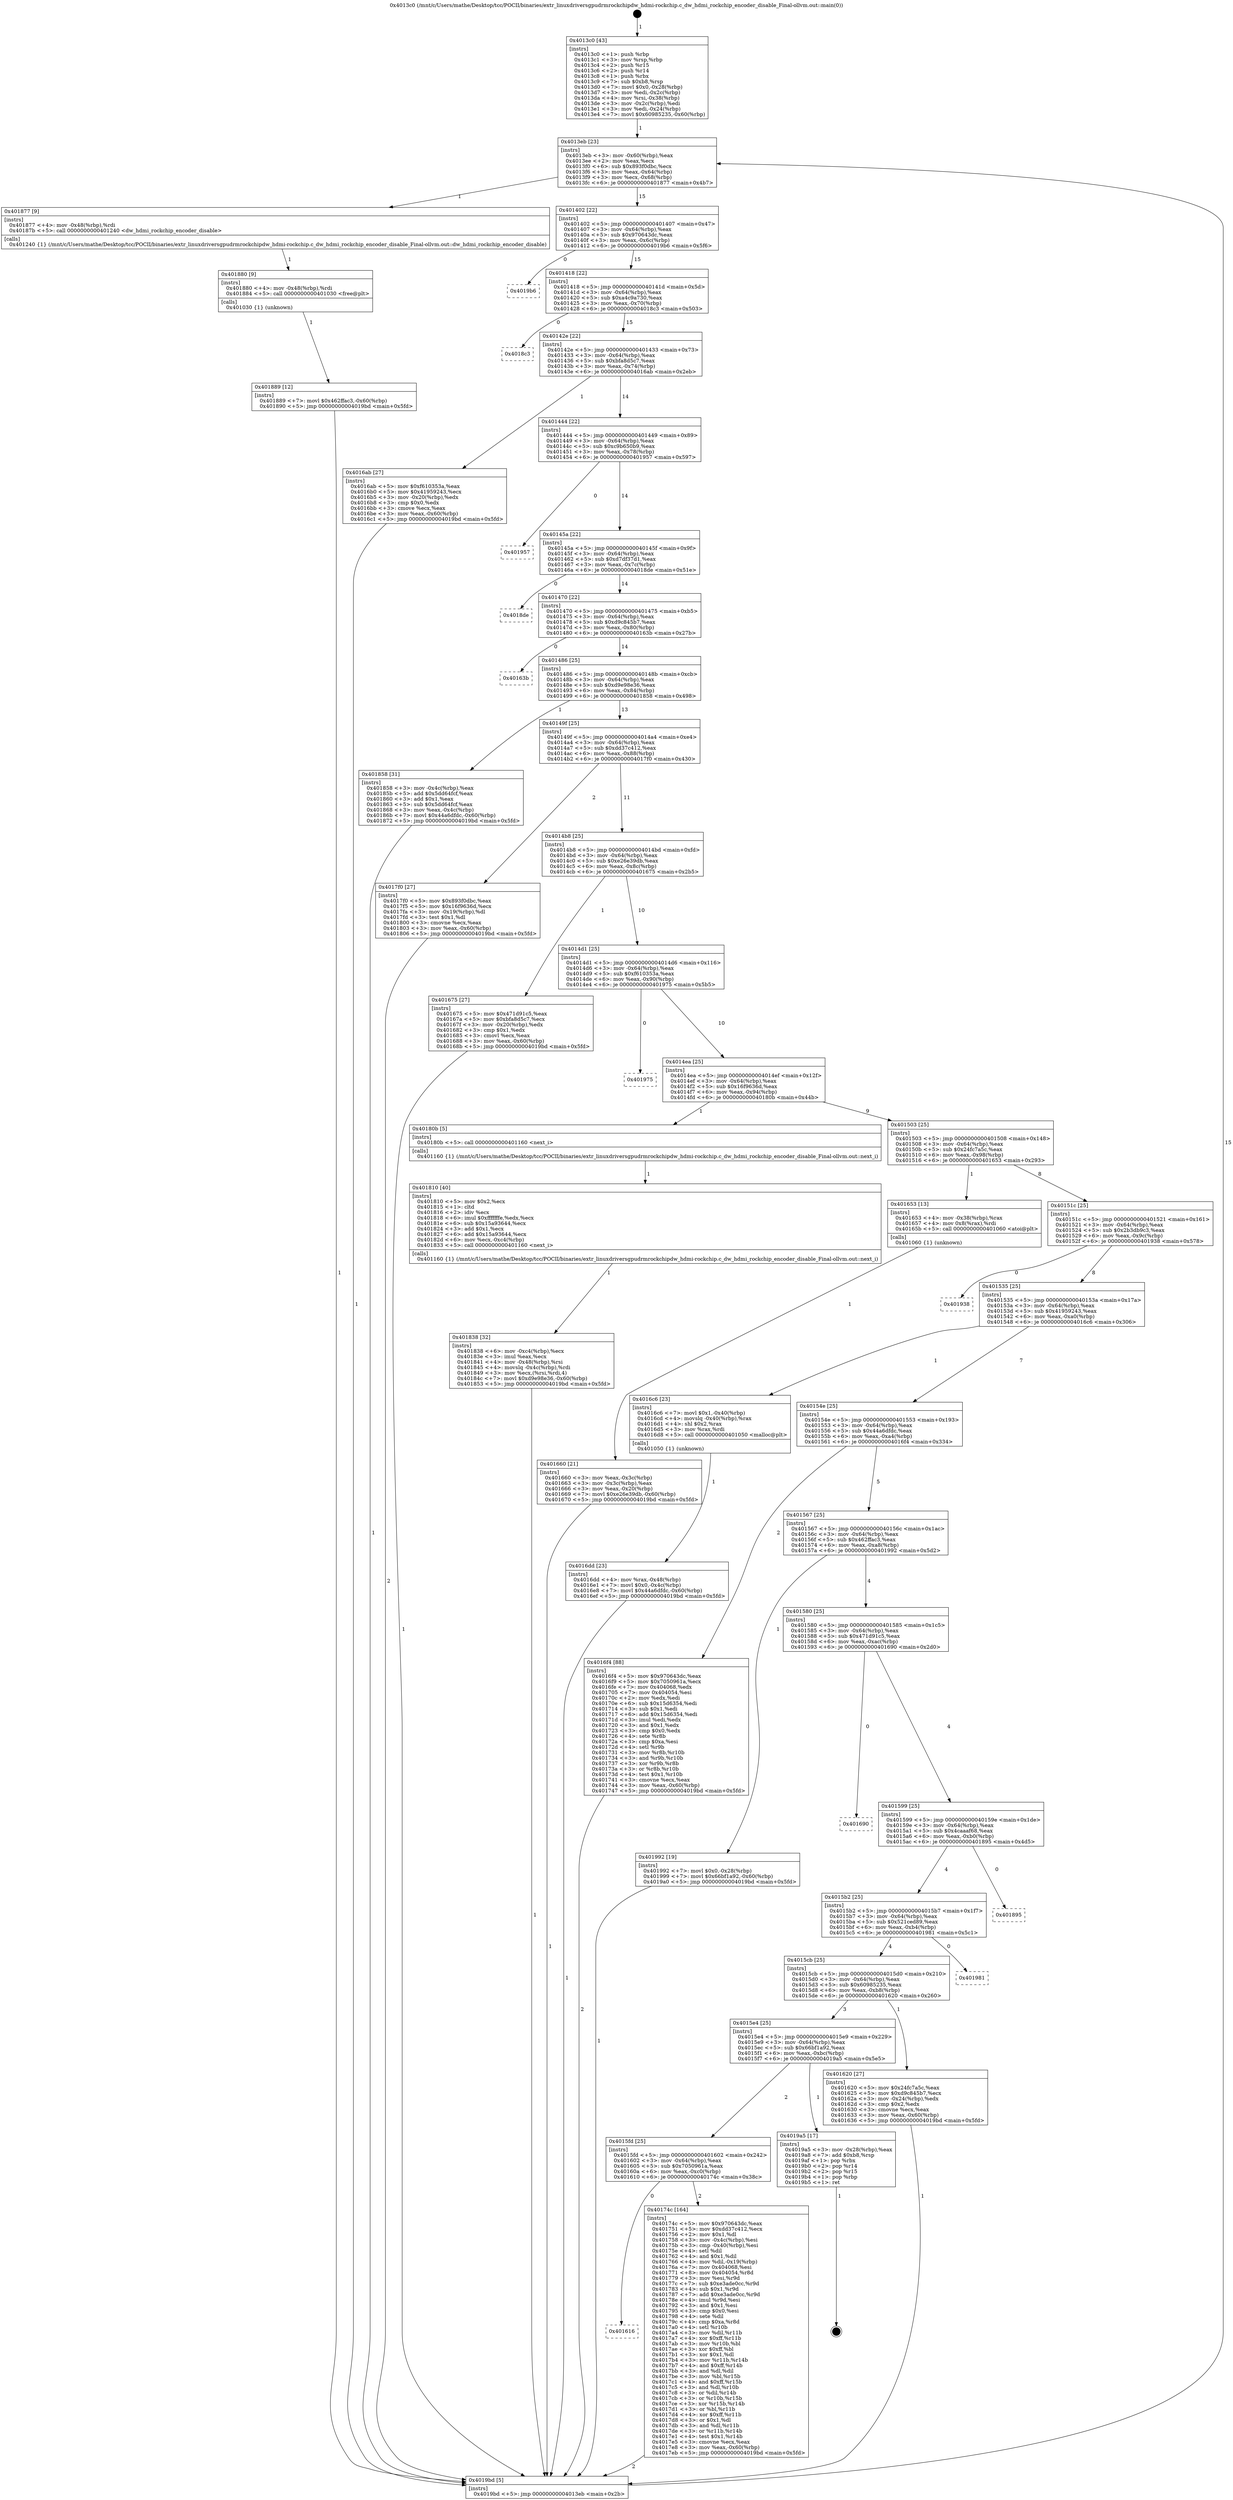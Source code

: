 digraph "0x4013c0" {
  label = "0x4013c0 (/mnt/c/Users/mathe/Desktop/tcc/POCII/binaries/extr_linuxdriversgpudrmrockchipdw_hdmi-rockchip.c_dw_hdmi_rockchip_encoder_disable_Final-ollvm.out::main(0))"
  labelloc = "t"
  node[shape=record]

  Entry [label="",width=0.3,height=0.3,shape=circle,fillcolor=black,style=filled]
  "0x4013eb" [label="{
     0x4013eb [23]\l
     | [instrs]\l
     &nbsp;&nbsp;0x4013eb \<+3\>: mov -0x60(%rbp),%eax\l
     &nbsp;&nbsp;0x4013ee \<+2\>: mov %eax,%ecx\l
     &nbsp;&nbsp;0x4013f0 \<+6\>: sub $0x893f0dbc,%ecx\l
     &nbsp;&nbsp;0x4013f6 \<+3\>: mov %eax,-0x64(%rbp)\l
     &nbsp;&nbsp;0x4013f9 \<+3\>: mov %ecx,-0x68(%rbp)\l
     &nbsp;&nbsp;0x4013fc \<+6\>: je 0000000000401877 \<main+0x4b7\>\l
  }"]
  "0x401877" [label="{
     0x401877 [9]\l
     | [instrs]\l
     &nbsp;&nbsp;0x401877 \<+4\>: mov -0x48(%rbp),%rdi\l
     &nbsp;&nbsp;0x40187b \<+5\>: call 0000000000401240 \<dw_hdmi_rockchip_encoder_disable\>\l
     | [calls]\l
     &nbsp;&nbsp;0x401240 \{1\} (/mnt/c/Users/mathe/Desktop/tcc/POCII/binaries/extr_linuxdriversgpudrmrockchipdw_hdmi-rockchip.c_dw_hdmi_rockchip_encoder_disable_Final-ollvm.out::dw_hdmi_rockchip_encoder_disable)\l
  }"]
  "0x401402" [label="{
     0x401402 [22]\l
     | [instrs]\l
     &nbsp;&nbsp;0x401402 \<+5\>: jmp 0000000000401407 \<main+0x47\>\l
     &nbsp;&nbsp;0x401407 \<+3\>: mov -0x64(%rbp),%eax\l
     &nbsp;&nbsp;0x40140a \<+5\>: sub $0x970643dc,%eax\l
     &nbsp;&nbsp;0x40140f \<+3\>: mov %eax,-0x6c(%rbp)\l
     &nbsp;&nbsp;0x401412 \<+6\>: je 00000000004019b6 \<main+0x5f6\>\l
  }"]
  Exit [label="",width=0.3,height=0.3,shape=circle,fillcolor=black,style=filled,peripheries=2]
  "0x4019b6" [label="{
     0x4019b6\l
  }", style=dashed]
  "0x401418" [label="{
     0x401418 [22]\l
     | [instrs]\l
     &nbsp;&nbsp;0x401418 \<+5\>: jmp 000000000040141d \<main+0x5d\>\l
     &nbsp;&nbsp;0x40141d \<+3\>: mov -0x64(%rbp),%eax\l
     &nbsp;&nbsp;0x401420 \<+5\>: sub $0xa4c9a730,%eax\l
     &nbsp;&nbsp;0x401425 \<+3\>: mov %eax,-0x70(%rbp)\l
     &nbsp;&nbsp;0x401428 \<+6\>: je 00000000004018c3 \<main+0x503\>\l
  }"]
  "0x401889" [label="{
     0x401889 [12]\l
     | [instrs]\l
     &nbsp;&nbsp;0x401889 \<+7\>: movl $0x462ffac3,-0x60(%rbp)\l
     &nbsp;&nbsp;0x401890 \<+5\>: jmp 00000000004019bd \<main+0x5fd\>\l
  }"]
  "0x4018c3" [label="{
     0x4018c3\l
  }", style=dashed]
  "0x40142e" [label="{
     0x40142e [22]\l
     | [instrs]\l
     &nbsp;&nbsp;0x40142e \<+5\>: jmp 0000000000401433 \<main+0x73\>\l
     &nbsp;&nbsp;0x401433 \<+3\>: mov -0x64(%rbp),%eax\l
     &nbsp;&nbsp;0x401436 \<+5\>: sub $0xbfa8d5c7,%eax\l
     &nbsp;&nbsp;0x40143b \<+3\>: mov %eax,-0x74(%rbp)\l
     &nbsp;&nbsp;0x40143e \<+6\>: je 00000000004016ab \<main+0x2eb\>\l
  }"]
  "0x401880" [label="{
     0x401880 [9]\l
     | [instrs]\l
     &nbsp;&nbsp;0x401880 \<+4\>: mov -0x48(%rbp),%rdi\l
     &nbsp;&nbsp;0x401884 \<+5\>: call 0000000000401030 \<free@plt\>\l
     | [calls]\l
     &nbsp;&nbsp;0x401030 \{1\} (unknown)\l
  }"]
  "0x4016ab" [label="{
     0x4016ab [27]\l
     | [instrs]\l
     &nbsp;&nbsp;0x4016ab \<+5\>: mov $0xf610353a,%eax\l
     &nbsp;&nbsp;0x4016b0 \<+5\>: mov $0x41959243,%ecx\l
     &nbsp;&nbsp;0x4016b5 \<+3\>: mov -0x20(%rbp),%edx\l
     &nbsp;&nbsp;0x4016b8 \<+3\>: cmp $0x0,%edx\l
     &nbsp;&nbsp;0x4016bb \<+3\>: cmove %ecx,%eax\l
     &nbsp;&nbsp;0x4016be \<+3\>: mov %eax,-0x60(%rbp)\l
     &nbsp;&nbsp;0x4016c1 \<+5\>: jmp 00000000004019bd \<main+0x5fd\>\l
  }"]
  "0x401444" [label="{
     0x401444 [22]\l
     | [instrs]\l
     &nbsp;&nbsp;0x401444 \<+5\>: jmp 0000000000401449 \<main+0x89\>\l
     &nbsp;&nbsp;0x401449 \<+3\>: mov -0x64(%rbp),%eax\l
     &nbsp;&nbsp;0x40144c \<+5\>: sub $0xc9b650b9,%eax\l
     &nbsp;&nbsp;0x401451 \<+3\>: mov %eax,-0x78(%rbp)\l
     &nbsp;&nbsp;0x401454 \<+6\>: je 0000000000401957 \<main+0x597\>\l
  }"]
  "0x401838" [label="{
     0x401838 [32]\l
     | [instrs]\l
     &nbsp;&nbsp;0x401838 \<+6\>: mov -0xc4(%rbp),%ecx\l
     &nbsp;&nbsp;0x40183e \<+3\>: imul %eax,%ecx\l
     &nbsp;&nbsp;0x401841 \<+4\>: mov -0x48(%rbp),%rsi\l
     &nbsp;&nbsp;0x401845 \<+4\>: movslq -0x4c(%rbp),%rdi\l
     &nbsp;&nbsp;0x401849 \<+3\>: mov %ecx,(%rsi,%rdi,4)\l
     &nbsp;&nbsp;0x40184c \<+7\>: movl $0xd9e98e36,-0x60(%rbp)\l
     &nbsp;&nbsp;0x401853 \<+5\>: jmp 00000000004019bd \<main+0x5fd\>\l
  }"]
  "0x401957" [label="{
     0x401957\l
  }", style=dashed]
  "0x40145a" [label="{
     0x40145a [22]\l
     | [instrs]\l
     &nbsp;&nbsp;0x40145a \<+5\>: jmp 000000000040145f \<main+0x9f\>\l
     &nbsp;&nbsp;0x40145f \<+3\>: mov -0x64(%rbp),%eax\l
     &nbsp;&nbsp;0x401462 \<+5\>: sub $0xd7df37d1,%eax\l
     &nbsp;&nbsp;0x401467 \<+3\>: mov %eax,-0x7c(%rbp)\l
     &nbsp;&nbsp;0x40146a \<+6\>: je 00000000004018de \<main+0x51e\>\l
  }"]
  "0x401810" [label="{
     0x401810 [40]\l
     | [instrs]\l
     &nbsp;&nbsp;0x401810 \<+5\>: mov $0x2,%ecx\l
     &nbsp;&nbsp;0x401815 \<+1\>: cltd\l
     &nbsp;&nbsp;0x401816 \<+2\>: idiv %ecx\l
     &nbsp;&nbsp;0x401818 \<+6\>: imul $0xfffffffe,%edx,%ecx\l
     &nbsp;&nbsp;0x40181e \<+6\>: sub $0x15a93644,%ecx\l
     &nbsp;&nbsp;0x401824 \<+3\>: add $0x1,%ecx\l
     &nbsp;&nbsp;0x401827 \<+6\>: add $0x15a93644,%ecx\l
     &nbsp;&nbsp;0x40182d \<+6\>: mov %ecx,-0xc4(%rbp)\l
     &nbsp;&nbsp;0x401833 \<+5\>: call 0000000000401160 \<next_i\>\l
     | [calls]\l
     &nbsp;&nbsp;0x401160 \{1\} (/mnt/c/Users/mathe/Desktop/tcc/POCII/binaries/extr_linuxdriversgpudrmrockchipdw_hdmi-rockchip.c_dw_hdmi_rockchip_encoder_disable_Final-ollvm.out::next_i)\l
  }"]
  "0x4018de" [label="{
     0x4018de\l
  }", style=dashed]
  "0x401470" [label="{
     0x401470 [22]\l
     | [instrs]\l
     &nbsp;&nbsp;0x401470 \<+5\>: jmp 0000000000401475 \<main+0xb5\>\l
     &nbsp;&nbsp;0x401475 \<+3\>: mov -0x64(%rbp),%eax\l
     &nbsp;&nbsp;0x401478 \<+5\>: sub $0xd9c845b7,%eax\l
     &nbsp;&nbsp;0x40147d \<+3\>: mov %eax,-0x80(%rbp)\l
     &nbsp;&nbsp;0x401480 \<+6\>: je 000000000040163b \<main+0x27b\>\l
  }"]
  "0x401616" [label="{
     0x401616\l
  }", style=dashed]
  "0x40163b" [label="{
     0x40163b\l
  }", style=dashed]
  "0x401486" [label="{
     0x401486 [25]\l
     | [instrs]\l
     &nbsp;&nbsp;0x401486 \<+5\>: jmp 000000000040148b \<main+0xcb\>\l
     &nbsp;&nbsp;0x40148b \<+3\>: mov -0x64(%rbp),%eax\l
     &nbsp;&nbsp;0x40148e \<+5\>: sub $0xd9e98e36,%eax\l
     &nbsp;&nbsp;0x401493 \<+6\>: mov %eax,-0x84(%rbp)\l
     &nbsp;&nbsp;0x401499 \<+6\>: je 0000000000401858 \<main+0x498\>\l
  }"]
  "0x40174c" [label="{
     0x40174c [164]\l
     | [instrs]\l
     &nbsp;&nbsp;0x40174c \<+5\>: mov $0x970643dc,%eax\l
     &nbsp;&nbsp;0x401751 \<+5\>: mov $0xdd37c412,%ecx\l
     &nbsp;&nbsp;0x401756 \<+2\>: mov $0x1,%dl\l
     &nbsp;&nbsp;0x401758 \<+3\>: mov -0x4c(%rbp),%esi\l
     &nbsp;&nbsp;0x40175b \<+3\>: cmp -0x40(%rbp),%esi\l
     &nbsp;&nbsp;0x40175e \<+4\>: setl %dil\l
     &nbsp;&nbsp;0x401762 \<+4\>: and $0x1,%dil\l
     &nbsp;&nbsp;0x401766 \<+4\>: mov %dil,-0x19(%rbp)\l
     &nbsp;&nbsp;0x40176a \<+7\>: mov 0x404068,%esi\l
     &nbsp;&nbsp;0x401771 \<+8\>: mov 0x404054,%r8d\l
     &nbsp;&nbsp;0x401779 \<+3\>: mov %esi,%r9d\l
     &nbsp;&nbsp;0x40177c \<+7\>: sub $0xe3ade0cc,%r9d\l
     &nbsp;&nbsp;0x401783 \<+4\>: sub $0x1,%r9d\l
     &nbsp;&nbsp;0x401787 \<+7\>: add $0xe3ade0cc,%r9d\l
     &nbsp;&nbsp;0x40178e \<+4\>: imul %r9d,%esi\l
     &nbsp;&nbsp;0x401792 \<+3\>: and $0x1,%esi\l
     &nbsp;&nbsp;0x401795 \<+3\>: cmp $0x0,%esi\l
     &nbsp;&nbsp;0x401798 \<+4\>: sete %dil\l
     &nbsp;&nbsp;0x40179c \<+4\>: cmp $0xa,%r8d\l
     &nbsp;&nbsp;0x4017a0 \<+4\>: setl %r10b\l
     &nbsp;&nbsp;0x4017a4 \<+3\>: mov %dil,%r11b\l
     &nbsp;&nbsp;0x4017a7 \<+4\>: xor $0xff,%r11b\l
     &nbsp;&nbsp;0x4017ab \<+3\>: mov %r10b,%bl\l
     &nbsp;&nbsp;0x4017ae \<+3\>: xor $0xff,%bl\l
     &nbsp;&nbsp;0x4017b1 \<+3\>: xor $0x1,%dl\l
     &nbsp;&nbsp;0x4017b4 \<+3\>: mov %r11b,%r14b\l
     &nbsp;&nbsp;0x4017b7 \<+4\>: and $0xff,%r14b\l
     &nbsp;&nbsp;0x4017bb \<+3\>: and %dl,%dil\l
     &nbsp;&nbsp;0x4017be \<+3\>: mov %bl,%r15b\l
     &nbsp;&nbsp;0x4017c1 \<+4\>: and $0xff,%r15b\l
     &nbsp;&nbsp;0x4017c5 \<+3\>: and %dl,%r10b\l
     &nbsp;&nbsp;0x4017c8 \<+3\>: or %dil,%r14b\l
     &nbsp;&nbsp;0x4017cb \<+3\>: or %r10b,%r15b\l
     &nbsp;&nbsp;0x4017ce \<+3\>: xor %r15b,%r14b\l
     &nbsp;&nbsp;0x4017d1 \<+3\>: or %bl,%r11b\l
     &nbsp;&nbsp;0x4017d4 \<+4\>: xor $0xff,%r11b\l
     &nbsp;&nbsp;0x4017d8 \<+3\>: or $0x1,%dl\l
     &nbsp;&nbsp;0x4017db \<+3\>: and %dl,%r11b\l
     &nbsp;&nbsp;0x4017de \<+3\>: or %r11b,%r14b\l
     &nbsp;&nbsp;0x4017e1 \<+4\>: test $0x1,%r14b\l
     &nbsp;&nbsp;0x4017e5 \<+3\>: cmovne %ecx,%eax\l
     &nbsp;&nbsp;0x4017e8 \<+3\>: mov %eax,-0x60(%rbp)\l
     &nbsp;&nbsp;0x4017eb \<+5\>: jmp 00000000004019bd \<main+0x5fd\>\l
  }"]
  "0x401858" [label="{
     0x401858 [31]\l
     | [instrs]\l
     &nbsp;&nbsp;0x401858 \<+3\>: mov -0x4c(%rbp),%eax\l
     &nbsp;&nbsp;0x40185b \<+5\>: add $0x5dd64fcf,%eax\l
     &nbsp;&nbsp;0x401860 \<+3\>: add $0x1,%eax\l
     &nbsp;&nbsp;0x401863 \<+5\>: sub $0x5dd64fcf,%eax\l
     &nbsp;&nbsp;0x401868 \<+3\>: mov %eax,-0x4c(%rbp)\l
     &nbsp;&nbsp;0x40186b \<+7\>: movl $0x44a6dfdc,-0x60(%rbp)\l
     &nbsp;&nbsp;0x401872 \<+5\>: jmp 00000000004019bd \<main+0x5fd\>\l
  }"]
  "0x40149f" [label="{
     0x40149f [25]\l
     | [instrs]\l
     &nbsp;&nbsp;0x40149f \<+5\>: jmp 00000000004014a4 \<main+0xe4\>\l
     &nbsp;&nbsp;0x4014a4 \<+3\>: mov -0x64(%rbp),%eax\l
     &nbsp;&nbsp;0x4014a7 \<+5\>: sub $0xdd37c412,%eax\l
     &nbsp;&nbsp;0x4014ac \<+6\>: mov %eax,-0x88(%rbp)\l
     &nbsp;&nbsp;0x4014b2 \<+6\>: je 00000000004017f0 \<main+0x430\>\l
  }"]
  "0x4015fd" [label="{
     0x4015fd [25]\l
     | [instrs]\l
     &nbsp;&nbsp;0x4015fd \<+5\>: jmp 0000000000401602 \<main+0x242\>\l
     &nbsp;&nbsp;0x401602 \<+3\>: mov -0x64(%rbp),%eax\l
     &nbsp;&nbsp;0x401605 \<+5\>: sub $0x7050961a,%eax\l
     &nbsp;&nbsp;0x40160a \<+6\>: mov %eax,-0xc0(%rbp)\l
     &nbsp;&nbsp;0x401610 \<+6\>: je 000000000040174c \<main+0x38c\>\l
  }"]
  "0x4017f0" [label="{
     0x4017f0 [27]\l
     | [instrs]\l
     &nbsp;&nbsp;0x4017f0 \<+5\>: mov $0x893f0dbc,%eax\l
     &nbsp;&nbsp;0x4017f5 \<+5\>: mov $0x16f9636d,%ecx\l
     &nbsp;&nbsp;0x4017fa \<+3\>: mov -0x19(%rbp),%dl\l
     &nbsp;&nbsp;0x4017fd \<+3\>: test $0x1,%dl\l
     &nbsp;&nbsp;0x401800 \<+3\>: cmovne %ecx,%eax\l
     &nbsp;&nbsp;0x401803 \<+3\>: mov %eax,-0x60(%rbp)\l
     &nbsp;&nbsp;0x401806 \<+5\>: jmp 00000000004019bd \<main+0x5fd\>\l
  }"]
  "0x4014b8" [label="{
     0x4014b8 [25]\l
     | [instrs]\l
     &nbsp;&nbsp;0x4014b8 \<+5\>: jmp 00000000004014bd \<main+0xfd\>\l
     &nbsp;&nbsp;0x4014bd \<+3\>: mov -0x64(%rbp),%eax\l
     &nbsp;&nbsp;0x4014c0 \<+5\>: sub $0xe26e39db,%eax\l
     &nbsp;&nbsp;0x4014c5 \<+6\>: mov %eax,-0x8c(%rbp)\l
     &nbsp;&nbsp;0x4014cb \<+6\>: je 0000000000401675 \<main+0x2b5\>\l
  }"]
  "0x4019a5" [label="{
     0x4019a5 [17]\l
     | [instrs]\l
     &nbsp;&nbsp;0x4019a5 \<+3\>: mov -0x28(%rbp),%eax\l
     &nbsp;&nbsp;0x4019a8 \<+7\>: add $0xb8,%rsp\l
     &nbsp;&nbsp;0x4019af \<+1\>: pop %rbx\l
     &nbsp;&nbsp;0x4019b0 \<+2\>: pop %r14\l
     &nbsp;&nbsp;0x4019b2 \<+2\>: pop %r15\l
     &nbsp;&nbsp;0x4019b4 \<+1\>: pop %rbp\l
     &nbsp;&nbsp;0x4019b5 \<+1\>: ret\l
  }"]
  "0x401675" [label="{
     0x401675 [27]\l
     | [instrs]\l
     &nbsp;&nbsp;0x401675 \<+5\>: mov $0x471d91c5,%eax\l
     &nbsp;&nbsp;0x40167a \<+5\>: mov $0xbfa8d5c7,%ecx\l
     &nbsp;&nbsp;0x40167f \<+3\>: mov -0x20(%rbp),%edx\l
     &nbsp;&nbsp;0x401682 \<+3\>: cmp $0x1,%edx\l
     &nbsp;&nbsp;0x401685 \<+3\>: cmovl %ecx,%eax\l
     &nbsp;&nbsp;0x401688 \<+3\>: mov %eax,-0x60(%rbp)\l
     &nbsp;&nbsp;0x40168b \<+5\>: jmp 00000000004019bd \<main+0x5fd\>\l
  }"]
  "0x4014d1" [label="{
     0x4014d1 [25]\l
     | [instrs]\l
     &nbsp;&nbsp;0x4014d1 \<+5\>: jmp 00000000004014d6 \<main+0x116\>\l
     &nbsp;&nbsp;0x4014d6 \<+3\>: mov -0x64(%rbp),%eax\l
     &nbsp;&nbsp;0x4014d9 \<+5\>: sub $0xf610353a,%eax\l
     &nbsp;&nbsp;0x4014de \<+6\>: mov %eax,-0x90(%rbp)\l
     &nbsp;&nbsp;0x4014e4 \<+6\>: je 0000000000401975 \<main+0x5b5\>\l
  }"]
  "0x4016dd" [label="{
     0x4016dd [23]\l
     | [instrs]\l
     &nbsp;&nbsp;0x4016dd \<+4\>: mov %rax,-0x48(%rbp)\l
     &nbsp;&nbsp;0x4016e1 \<+7\>: movl $0x0,-0x4c(%rbp)\l
     &nbsp;&nbsp;0x4016e8 \<+7\>: movl $0x44a6dfdc,-0x60(%rbp)\l
     &nbsp;&nbsp;0x4016ef \<+5\>: jmp 00000000004019bd \<main+0x5fd\>\l
  }"]
  "0x401975" [label="{
     0x401975\l
  }", style=dashed]
  "0x4014ea" [label="{
     0x4014ea [25]\l
     | [instrs]\l
     &nbsp;&nbsp;0x4014ea \<+5\>: jmp 00000000004014ef \<main+0x12f\>\l
     &nbsp;&nbsp;0x4014ef \<+3\>: mov -0x64(%rbp),%eax\l
     &nbsp;&nbsp;0x4014f2 \<+5\>: sub $0x16f9636d,%eax\l
     &nbsp;&nbsp;0x4014f7 \<+6\>: mov %eax,-0x94(%rbp)\l
     &nbsp;&nbsp;0x4014fd \<+6\>: je 000000000040180b \<main+0x44b\>\l
  }"]
  "0x401660" [label="{
     0x401660 [21]\l
     | [instrs]\l
     &nbsp;&nbsp;0x401660 \<+3\>: mov %eax,-0x3c(%rbp)\l
     &nbsp;&nbsp;0x401663 \<+3\>: mov -0x3c(%rbp),%eax\l
     &nbsp;&nbsp;0x401666 \<+3\>: mov %eax,-0x20(%rbp)\l
     &nbsp;&nbsp;0x401669 \<+7\>: movl $0xe26e39db,-0x60(%rbp)\l
     &nbsp;&nbsp;0x401670 \<+5\>: jmp 00000000004019bd \<main+0x5fd\>\l
  }"]
  "0x40180b" [label="{
     0x40180b [5]\l
     | [instrs]\l
     &nbsp;&nbsp;0x40180b \<+5\>: call 0000000000401160 \<next_i\>\l
     | [calls]\l
     &nbsp;&nbsp;0x401160 \{1\} (/mnt/c/Users/mathe/Desktop/tcc/POCII/binaries/extr_linuxdriversgpudrmrockchipdw_hdmi-rockchip.c_dw_hdmi_rockchip_encoder_disable_Final-ollvm.out::next_i)\l
  }"]
  "0x401503" [label="{
     0x401503 [25]\l
     | [instrs]\l
     &nbsp;&nbsp;0x401503 \<+5\>: jmp 0000000000401508 \<main+0x148\>\l
     &nbsp;&nbsp;0x401508 \<+3\>: mov -0x64(%rbp),%eax\l
     &nbsp;&nbsp;0x40150b \<+5\>: sub $0x24fc7a5c,%eax\l
     &nbsp;&nbsp;0x401510 \<+6\>: mov %eax,-0x98(%rbp)\l
     &nbsp;&nbsp;0x401516 \<+6\>: je 0000000000401653 \<main+0x293\>\l
  }"]
  "0x4013c0" [label="{
     0x4013c0 [43]\l
     | [instrs]\l
     &nbsp;&nbsp;0x4013c0 \<+1\>: push %rbp\l
     &nbsp;&nbsp;0x4013c1 \<+3\>: mov %rsp,%rbp\l
     &nbsp;&nbsp;0x4013c4 \<+2\>: push %r15\l
     &nbsp;&nbsp;0x4013c6 \<+2\>: push %r14\l
     &nbsp;&nbsp;0x4013c8 \<+1\>: push %rbx\l
     &nbsp;&nbsp;0x4013c9 \<+7\>: sub $0xb8,%rsp\l
     &nbsp;&nbsp;0x4013d0 \<+7\>: movl $0x0,-0x28(%rbp)\l
     &nbsp;&nbsp;0x4013d7 \<+3\>: mov %edi,-0x2c(%rbp)\l
     &nbsp;&nbsp;0x4013da \<+4\>: mov %rsi,-0x38(%rbp)\l
     &nbsp;&nbsp;0x4013de \<+3\>: mov -0x2c(%rbp),%edi\l
     &nbsp;&nbsp;0x4013e1 \<+3\>: mov %edi,-0x24(%rbp)\l
     &nbsp;&nbsp;0x4013e4 \<+7\>: movl $0x60985235,-0x60(%rbp)\l
  }"]
  "0x401653" [label="{
     0x401653 [13]\l
     | [instrs]\l
     &nbsp;&nbsp;0x401653 \<+4\>: mov -0x38(%rbp),%rax\l
     &nbsp;&nbsp;0x401657 \<+4\>: mov 0x8(%rax),%rdi\l
     &nbsp;&nbsp;0x40165b \<+5\>: call 0000000000401060 \<atoi@plt\>\l
     | [calls]\l
     &nbsp;&nbsp;0x401060 \{1\} (unknown)\l
  }"]
  "0x40151c" [label="{
     0x40151c [25]\l
     | [instrs]\l
     &nbsp;&nbsp;0x40151c \<+5\>: jmp 0000000000401521 \<main+0x161\>\l
     &nbsp;&nbsp;0x401521 \<+3\>: mov -0x64(%rbp),%eax\l
     &nbsp;&nbsp;0x401524 \<+5\>: sub $0x2b3db9c3,%eax\l
     &nbsp;&nbsp;0x401529 \<+6\>: mov %eax,-0x9c(%rbp)\l
     &nbsp;&nbsp;0x40152f \<+6\>: je 0000000000401938 \<main+0x578\>\l
  }"]
  "0x4019bd" [label="{
     0x4019bd [5]\l
     | [instrs]\l
     &nbsp;&nbsp;0x4019bd \<+5\>: jmp 00000000004013eb \<main+0x2b\>\l
  }"]
  "0x401938" [label="{
     0x401938\l
  }", style=dashed]
  "0x401535" [label="{
     0x401535 [25]\l
     | [instrs]\l
     &nbsp;&nbsp;0x401535 \<+5\>: jmp 000000000040153a \<main+0x17a\>\l
     &nbsp;&nbsp;0x40153a \<+3\>: mov -0x64(%rbp),%eax\l
     &nbsp;&nbsp;0x40153d \<+5\>: sub $0x41959243,%eax\l
     &nbsp;&nbsp;0x401542 \<+6\>: mov %eax,-0xa0(%rbp)\l
     &nbsp;&nbsp;0x401548 \<+6\>: je 00000000004016c6 \<main+0x306\>\l
  }"]
  "0x4015e4" [label="{
     0x4015e4 [25]\l
     | [instrs]\l
     &nbsp;&nbsp;0x4015e4 \<+5\>: jmp 00000000004015e9 \<main+0x229\>\l
     &nbsp;&nbsp;0x4015e9 \<+3\>: mov -0x64(%rbp),%eax\l
     &nbsp;&nbsp;0x4015ec \<+5\>: sub $0x66bf1a92,%eax\l
     &nbsp;&nbsp;0x4015f1 \<+6\>: mov %eax,-0xbc(%rbp)\l
     &nbsp;&nbsp;0x4015f7 \<+6\>: je 00000000004019a5 \<main+0x5e5\>\l
  }"]
  "0x4016c6" [label="{
     0x4016c6 [23]\l
     | [instrs]\l
     &nbsp;&nbsp;0x4016c6 \<+7\>: movl $0x1,-0x40(%rbp)\l
     &nbsp;&nbsp;0x4016cd \<+4\>: movslq -0x40(%rbp),%rax\l
     &nbsp;&nbsp;0x4016d1 \<+4\>: shl $0x2,%rax\l
     &nbsp;&nbsp;0x4016d5 \<+3\>: mov %rax,%rdi\l
     &nbsp;&nbsp;0x4016d8 \<+5\>: call 0000000000401050 \<malloc@plt\>\l
     | [calls]\l
     &nbsp;&nbsp;0x401050 \{1\} (unknown)\l
  }"]
  "0x40154e" [label="{
     0x40154e [25]\l
     | [instrs]\l
     &nbsp;&nbsp;0x40154e \<+5\>: jmp 0000000000401553 \<main+0x193\>\l
     &nbsp;&nbsp;0x401553 \<+3\>: mov -0x64(%rbp),%eax\l
     &nbsp;&nbsp;0x401556 \<+5\>: sub $0x44a6dfdc,%eax\l
     &nbsp;&nbsp;0x40155b \<+6\>: mov %eax,-0xa4(%rbp)\l
     &nbsp;&nbsp;0x401561 \<+6\>: je 00000000004016f4 \<main+0x334\>\l
  }"]
  "0x401620" [label="{
     0x401620 [27]\l
     | [instrs]\l
     &nbsp;&nbsp;0x401620 \<+5\>: mov $0x24fc7a5c,%eax\l
     &nbsp;&nbsp;0x401625 \<+5\>: mov $0xd9c845b7,%ecx\l
     &nbsp;&nbsp;0x40162a \<+3\>: mov -0x24(%rbp),%edx\l
     &nbsp;&nbsp;0x40162d \<+3\>: cmp $0x2,%edx\l
     &nbsp;&nbsp;0x401630 \<+3\>: cmovne %ecx,%eax\l
     &nbsp;&nbsp;0x401633 \<+3\>: mov %eax,-0x60(%rbp)\l
     &nbsp;&nbsp;0x401636 \<+5\>: jmp 00000000004019bd \<main+0x5fd\>\l
  }"]
  "0x4016f4" [label="{
     0x4016f4 [88]\l
     | [instrs]\l
     &nbsp;&nbsp;0x4016f4 \<+5\>: mov $0x970643dc,%eax\l
     &nbsp;&nbsp;0x4016f9 \<+5\>: mov $0x7050961a,%ecx\l
     &nbsp;&nbsp;0x4016fe \<+7\>: mov 0x404068,%edx\l
     &nbsp;&nbsp;0x401705 \<+7\>: mov 0x404054,%esi\l
     &nbsp;&nbsp;0x40170c \<+2\>: mov %edx,%edi\l
     &nbsp;&nbsp;0x40170e \<+6\>: sub $0x15d6354,%edi\l
     &nbsp;&nbsp;0x401714 \<+3\>: sub $0x1,%edi\l
     &nbsp;&nbsp;0x401717 \<+6\>: add $0x15d6354,%edi\l
     &nbsp;&nbsp;0x40171d \<+3\>: imul %edi,%edx\l
     &nbsp;&nbsp;0x401720 \<+3\>: and $0x1,%edx\l
     &nbsp;&nbsp;0x401723 \<+3\>: cmp $0x0,%edx\l
     &nbsp;&nbsp;0x401726 \<+4\>: sete %r8b\l
     &nbsp;&nbsp;0x40172a \<+3\>: cmp $0xa,%esi\l
     &nbsp;&nbsp;0x40172d \<+4\>: setl %r9b\l
     &nbsp;&nbsp;0x401731 \<+3\>: mov %r8b,%r10b\l
     &nbsp;&nbsp;0x401734 \<+3\>: and %r9b,%r10b\l
     &nbsp;&nbsp;0x401737 \<+3\>: xor %r9b,%r8b\l
     &nbsp;&nbsp;0x40173a \<+3\>: or %r8b,%r10b\l
     &nbsp;&nbsp;0x40173d \<+4\>: test $0x1,%r10b\l
     &nbsp;&nbsp;0x401741 \<+3\>: cmovne %ecx,%eax\l
     &nbsp;&nbsp;0x401744 \<+3\>: mov %eax,-0x60(%rbp)\l
     &nbsp;&nbsp;0x401747 \<+5\>: jmp 00000000004019bd \<main+0x5fd\>\l
  }"]
  "0x401567" [label="{
     0x401567 [25]\l
     | [instrs]\l
     &nbsp;&nbsp;0x401567 \<+5\>: jmp 000000000040156c \<main+0x1ac\>\l
     &nbsp;&nbsp;0x40156c \<+3\>: mov -0x64(%rbp),%eax\l
     &nbsp;&nbsp;0x40156f \<+5\>: sub $0x462ffac3,%eax\l
     &nbsp;&nbsp;0x401574 \<+6\>: mov %eax,-0xa8(%rbp)\l
     &nbsp;&nbsp;0x40157a \<+6\>: je 0000000000401992 \<main+0x5d2\>\l
  }"]
  "0x4015cb" [label="{
     0x4015cb [25]\l
     | [instrs]\l
     &nbsp;&nbsp;0x4015cb \<+5\>: jmp 00000000004015d0 \<main+0x210\>\l
     &nbsp;&nbsp;0x4015d0 \<+3\>: mov -0x64(%rbp),%eax\l
     &nbsp;&nbsp;0x4015d3 \<+5\>: sub $0x60985235,%eax\l
     &nbsp;&nbsp;0x4015d8 \<+6\>: mov %eax,-0xb8(%rbp)\l
     &nbsp;&nbsp;0x4015de \<+6\>: je 0000000000401620 \<main+0x260\>\l
  }"]
  "0x401992" [label="{
     0x401992 [19]\l
     | [instrs]\l
     &nbsp;&nbsp;0x401992 \<+7\>: movl $0x0,-0x28(%rbp)\l
     &nbsp;&nbsp;0x401999 \<+7\>: movl $0x66bf1a92,-0x60(%rbp)\l
     &nbsp;&nbsp;0x4019a0 \<+5\>: jmp 00000000004019bd \<main+0x5fd\>\l
  }"]
  "0x401580" [label="{
     0x401580 [25]\l
     | [instrs]\l
     &nbsp;&nbsp;0x401580 \<+5\>: jmp 0000000000401585 \<main+0x1c5\>\l
     &nbsp;&nbsp;0x401585 \<+3\>: mov -0x64(%rbp),%eax\l
     &nbsp;&nbsp;0x401588 \<+5\>: sub $0x471d91c5,%eax\l
     &nbsp;&nbsp;0x40158d \<+6\>: mov %eax,-0xac(%rbp)\l
     &nbsp;&nbsp;0x401593 \<+6\>: je 0000000000401690 \<main+0x2d0\>\l
  }"]
  "0x401981" [label="{
     0x401981\l
  }", style=dashed]
  "0x401690" [label="{
     0x401690\l
  }", style=dashed]
  "0x401599" [label="{
     0x401599 [25]\l
     | [instrs]\l
     &nbsp;&nbsp;0x401599 \<+5\>: jmp 000000000040159e \<main+0x1de\>\l
     &nbsp;&nbsp;0x40159e \<+3\>: mov -0x64(%rbp),%eax\l
     &nbsp;&nbsp;0x4015a1 \<+5\>: sub $0x4caaaf68,%eax\l
     &nbsp;&nbsp;0x4015a6 \<+6\>: mov %eax,-0xb0(%rbp)\l
     &nbsp;&nbsp;0x4015ac \<+6\>: je 0000000000401895 \<main+0x4d5\>\l
  }"]
  "0x4015b2" [label="{
     0x4015b2 [25]\l
     | [instrs]\l
     &nbsp;&nbsp;0x4015b2 \<+5\>: jmp 00000000004015b7 \<main+0x1f7\>\l
     &nbsp;&nbsp;0x4015b7 \<+3\>: mov -0x64(%rbp),%eax\l
     &nbsp;&nbsp;0x4015ba \<+5\>: sub $0x521ced89,%eax\l
     &nbsp;&nbsp;0x4015bf \<+6\>: mov %eax,-0xb4(%rbp)\l
     &nbsp;&nbsp;0x4015c5 \<+6\>: je 0000000000401981 \<main+0x5c1\>\l
  }"]
  "0x401895" [label="{
     0x401895\l
  }", style=dashed]
  Entry -> "0x4013c0" [label=" 1"]
  "0x4013eb" -> "0x401877" [label=" 1"]
  "0x4013eb" -> "0x401402" [label=" 15"]
  "0x4019a5" -> Exit [label=" 1"]
  "0x401402" -> "0x4019b6" [label=" 0"]
  "0x401402" -> "0x401418" [label=" 15"]
  "0x401992" -> "0x4019bd" [label=" 1"]
  "0x401418" -> "0x4018c3" [label=" 0"]
  "0x401418" -> "0x40142e" [label=" 15"]
  "0x401889" -> "0x4019bd" [label=" 1"]
  "0x40142e" -> "0x4016ab" [label=" 1"]
  "0x40142e" -> "0x401444" [label=" 14"]
  "0x401880" -> "0x401889" [label=" 1"]
  "0x401444" -> "0x401957" [label=" 0"]
  "0x401444" -> "0x40145a" [label=" 14"]
  "0x401877" -> "0x401880" [label=" 1"]
  "0x40145a" -> "0x4018de" [label=" 0"]
  "0x40145a" -> "0x401470" [label=" 14"]
  "0x401858" -> "0x4019bd" [label=" 1"]
  "0x401470" -> "0x40163b" [label=" 0"]
  "0x401470" -> "0x401486" [label=" 14"]
  "0x401838" -> "0x4019bd" [label=" 1"]
  "0x401486" -> "0x401858" [label=" 1"]
  "0x401486" -> "0x40149f" [label=" 13"]
  "0x401810" -> "0x401838" [label=" 1"]
  "0x40149f" -> "0x4017f0" [label=" 2"]
  "0x40149f" -> "0x4014b8" [label=" 11"]
  "0x4017f0" -> "0x4019bd" [label=" 2"]
  "0x4014b8" -> "0x401675" [label=" 1"]
  "0x4014b8" -> "0x4014d1" [label=" 10"]
  "0x40174c" -> "0x4019bd" [label=" 2"]
  "0x4014d1" -> "0x401975" [label=" 0"]
  "0x4014d1" -> "0x4014ea" [label=" 10"]
  "0x4015fd" -> "0x40174c" [label=" 2"]
  "0x4014ea" -> "0x40180b" [label=" 1"]
  "0x4014ea" -> "0x401503" [label=" 9"]
  "0x40180b" -> "0x401810" [label=" 1"]
  "0x401503" -> "0x401653" [label=" 1"]
  "0x401503" -> "0x40151c" [label=" 8"]
  "0x4015e4" -> "0x4015fd" [label=" 2"]
  "0x40151c" -> "0x401938" [label=" 0"]
  "0x40151c" -> "0x401535" [label=" 8"]
  "0x4015e4" -> "0x4019a5" [label=" 1"]
  "0x401535" -> "0x4016c6" [label=" 1"]
  "0x401535" -> "0x40154e" [label=" 7"]
  "0x4015fd" -> "0x401616" [label=" 0"]
  "0x40154e" -> "0x4016f4" [label=" 2"]
  "0x40154e" -> "0x401567" [label=" 5"]
  "0x4016f4" -> "0x4019bd" [label=" 2"]
  "0x401567" -> "0x401992" [label=" 1"]
  "0x401567" -> "0x401580" [label=" 4"]
  "0x4016c6" -> "0x4016dd" [label=" 1"]
  "0x401580" -> "0x401690" [label=" 0"]
  "0x401580" -> "0x401599" [label=" 4"]
  "0x4016ab" -> "0x4019bd" [label=" 1"]
  "0x401599" -> "0x401895" [label=" 0"]
  "0x401599" -> "0x4015b2" [label=" 4"]
  "0x401675" -> "0x4019bd" [label=" 1"]
  "0x4015b2" -> "0x401981" [label=" 0"]
  "0x4015b2" -> "0x4015cb" [label=" 4"]
  "0x4016dd" -> "0x4019bd" [label=" 1"]
  "0x4015cb" -> "0x401620" [label=" 1"]
  "0x4015cb" -> "0x4015e4" [label=" 3"]
  "0x401620" -> "0x4019bd" [label=" 1"]
  "0x4013c0" -> "0x4013eb" [label=" 1"]
  "0x4019bd" -> "0x4013eb" [label=" 15"]
  "0x401653" -> "0x401660" [label=" 1"]
  "0x401660" -> "0x4019bd" [label=" 1"]
}
